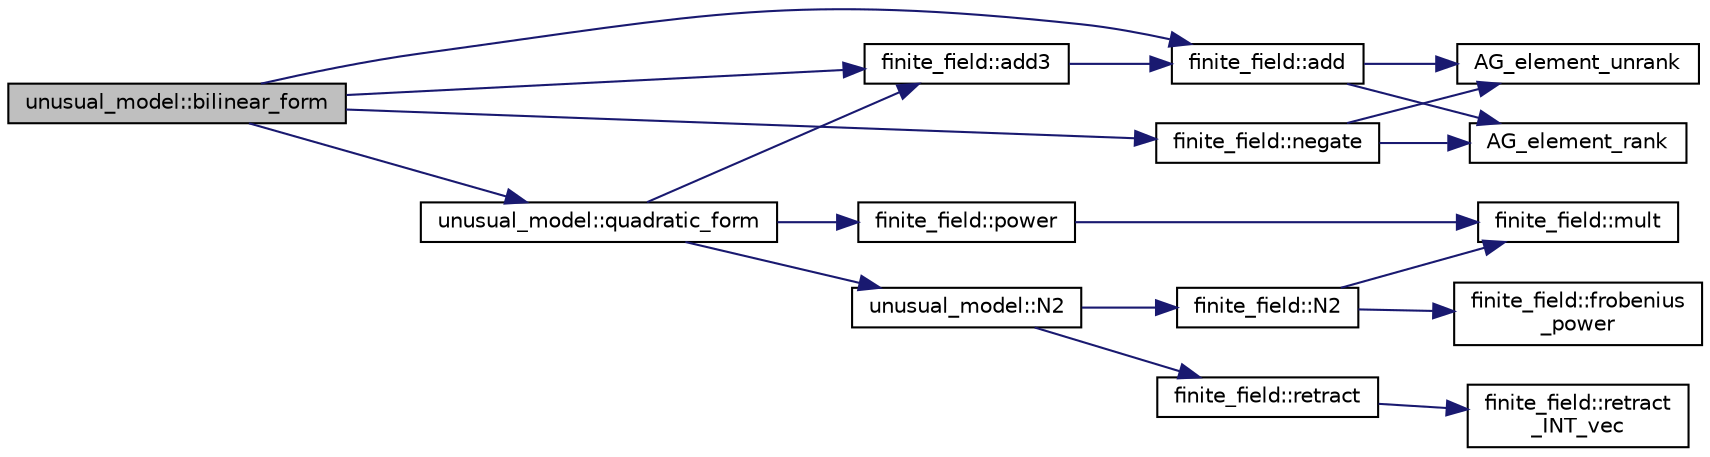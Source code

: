 digraph "unusual_model::bilinear_form"
{
  edge [fontname="Helvetica",fontsize="10",labelfontname="Helvetica",labelfontsize="10"];
  node [fontname="Helvetica",fontsize="10",shape=record];
  rankdir="LR";
  Node4 [label="unusual_model::bilinear_form",height=0.2,width=0.4,color="black", fillcolor="grey75", style="filled", fontcolor="black"];
  Node4 -> Node5 [color="midnightblue",fontsize="10",style="solid",fontname="Helvetica"];
  Node5 [label="finite_field::add",height=0.2,width=0.4,color="black", fillcolor="white", style="filled",URL="$df/d5a/classfinite__field.html#a8f12328a27500f3c7be0c849ebbc9d14"];
  Node5 -> Node6 [color="midnightblue",fontsize="10",style="solid",fontname="Helvetica"];
  Node6 [label="AG_element_unrank",height=0.2,width=0.4,color="black", fillcolor="white", style="filled",URL="$d4/d67/geometry_8h.html#a4a33b86c87b2879b97cfa1327abe2885"];
  Node5 -> Node7 [color="midnightblue",fontsize="10",style="solid",fontname="Helvetica"];
  Node7 [label="AG_element_rank",height=0.2,width=0.4,color="black", fillcolor="white", style="filled",URL="$d4/d67/geometry_8h.html#ab2ac908d07dd8038fd996e26bdc75c17"];
  Node4 -> Node8 [color="midnightblue",fontsize="10",style="solid",fontname="Helvetica"];
  Node8 [label="unusual_model::quadratic_form",height=0.2,width=0.4,color="black", fillcolor="white", style="filled",URL="$dc/d50/classunusual__model.html#ac7ab7b2188e8fa92768a878a726fbf9a"];
  Node8 -> Node9 [color="midnightblue",fontsize="10",style="solid",fontname="Helvetica"];
  Node9 [label="unusual_model::N2",height=0.2,width=0.4,color="black", fillcolor="white", style="filled",URL="$dc/d50/classunusual__model.html#adc5ba7ec554cea0fcad289801286e3a0"];
  Node9 -> Node10 [color="midnightblue",fontsize="10",style="solid",fontname="Helvetica"];
  Node10 [label="finite_field::retract",height=0.2,width=0.4,color="black", fillcolor="white", style="filled",URL="$df/d5a/classfinite__field.html#acb54b697bd9f35302817ea8e62d2ed9b"];
  Node10 -> Node11 [color="midnightblue",fontsize="10",style="solid",fontname="Helvetica"];
  Node11 [label="finite_field::retract\l_INT_vec",height=0.2,width=0.4,color="black", fillcolor="white", style="filled",URL="$df/d5a/classfinite__field.html#acfdc645b9483323fcded9e6d5b2eccc9"];
  Node9 -> Node12 [color="midnightblue",fontsize="10",style="solid",fontname="Helvetica"];
  Node12 [label="finite_field::N2",height=0.2,width=0.4,color="black", fillcolor="white", style="filled",URL="$df/d5a/classfinite__field.html#adf6c3cec79318341ba1f4a59f08eaaff"];
  Node12 -> Node13 [color="midnightblue",fontsize="10",style="solid",fontname="Helvetica"];
  Node13 [label="finite_field::frobenius\l_power",height=0.2,width=0.4,color="black", fillcolor="white", style="filled",URL="$df/d5a/classfinite__field.html#aec23e43aaefc0ed601cdfa3139496a92"];
  Node12 -> Node14 [color="midnightblue",fontsize="10",style="solid",fontname="Helvetica"];
  Node14 [label="finite_field::mult",height=0.2,width=0.4,color="black", fillcolor="white", style="filled",URL="$df/d5a/classfinite__field.html#a24fb5917aa6d4d656fd855b7f44a13b0"];
  Node8 -> Node15 [color="midnightblue",fontsize="10",style="solid",fontname="Helvetica"];
  Node15 [label="finite_field::power",height=0.2,width=0.4,color="black", fillcolor="white", style="filled",URL="$df/d5a/classfinite__field.html#a0437871b8f775f0b2d589188d9ad7e61"];
  Node15 -> Node14 [color="midnightblue",fontsize="10",style="solid",fontname="Helvetica"];
  Node8 -> Node16 [color="midnightblue",fontsize="10",style="solid",fontname="Helvetica"];
  Node16 [label="finite_field::add3",height=0.2,width=0.4,color="black", fillcolor="white", style="filled",URL="$df/d5a/classfinite__field.html#aa3c53790ee7232f154fa43ebc46fb1f7"];
  Node16 -> Node5 [color="midnightblue",fontsize="10",style="solid",fontname="Helvetica"];
  Node4 -> Node16 [color="midnightblue",fontsize="10",style="solid",fontname="Helvetica"];
  Node4 -> Node17 [color="midnightblue",fontsize="10",style="solid",fontname="Helvetica"];
  Node17 [label="finite_field::negate",height=0.2,width=0.4,color="black", fillcolor="white", style="filled",URL="$df/d5a/classfinite__field.html#aa9d798298f25d4a9262b5bc5f1733e31"];
  Node17 -> Node6 [color="midnightblue",fontsize="10",style="solid",fontname="Helvetica"];
  Node17 -> Node7 [color="midnightblue",fontsize="10",style="solid",fontname="Helvetica"];
}
